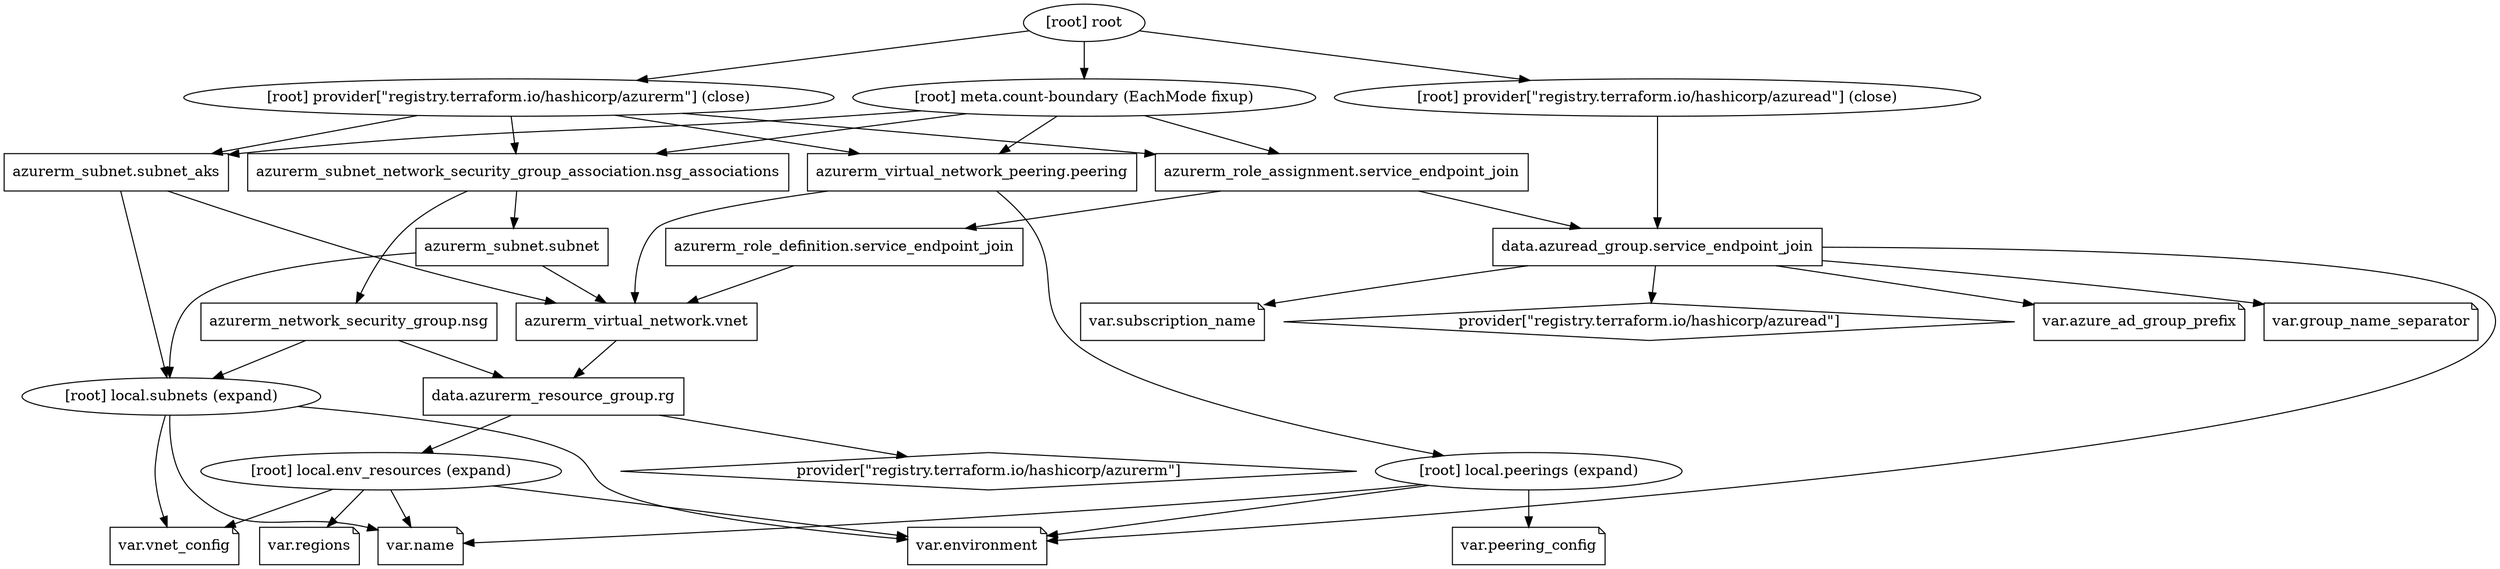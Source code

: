 digraph {
	compound = "true"
	newrank = "true"
	subgraph "root" {
		"[root] azurerm_network_security_group.nsg (expand)" [label = "azurerm_network_security_group.nsg", shape = "box"]
		"[root] azurerm_role_assignment.service_endpoint_join (expand)" [label = "azurerm_role_assignment.service_endpoint_join", shape = "box"]
		"[root] azurerm_role_definition.service_endpoint_join (expand)" [label = "azurerm_role_definition.service_endpoint_join", shape = "box"]
		"[root] azurerm_subnet.subnet (expand)" [label = "azurerm_subnet.subnet", shape = "box"]
		"[root] azurerm_subnet.subnet_aks (expand)" [label = "azurerm_subnet.subnet_aks", shape = "box"]
		"[root] azurerm_subnet_network_security_group_association.nsg_associations (expand)" [label = "azurerm_subnet_network_security_group_association.nsg_associations", shape = "box"]
		"[root] azurerm_virtual_network.vnet (expand)" [label = "azurerm_virtual_network.vnet", shape = "box"]
		"[root] azurerm_virtual_network_peering.peering (expand)" [label = "azurerm_virtual_network_peering.peering", shape = "box"]
		"[root] data.azuread_group.service_endpoint_join (expand)" [label = "data.azuread_group.service_endpoint_join", shape = "box"]
		"[root] data.azurerm_resource_group.rg (expand)" [label = "data.azurerm_resource_group.rg", shape = "box"]
		"[root] provider[\"registry.terraform.io/hashicorp/azuread\"]" [label = "provider[\"registry.terraform.io/hashicorp/azuread\"]", shape = "diamond"]
		"[root] provider[\"registry.terraform.io/hashicorp/azurerm\"]" [label = "provider[\"registry.terraform.io/hashicorp/azurerm\"]", shape = "diamond"]
		"[root] var.azure_ad_group_prefix" [label = "var.azure_ad_group_prefix", shape = "note"]
		"[root] var.environment" [label = "var.environment", shape = "note"]
		"[root] var.group_name_separator" [label = "var.group_name_separator", shape = "note"]
		"[root] var.name" [label = "var.name", shape = "note"]
		"[root] var.peering_config" [label = "var.peering_config", shape = "note"]
		"[root] var.regions" [label = "var.regions", shape = "note"]
		"[root] var.subscription_name" [label = "var.subscription_name", shape = "note"]
		"[root] var.vnet_config" [label = "var.vnet_config", shape = "note"]
		"[root] azurerm_network_security_group.nsg (expand)" -> "[root] data.azurerm_resource_group.rg (expand)"
		"[root] azurerm_network_security_group.nsg (expand)" -> "[root] local.subnets (expand)"
		"[root] azurerm_role_assignment.service_endpoint_join (expand)" -> "[root] azurerm_role_definition.service_endpoint_join (expand)"
		"[root] azurerm_role_assignment.service_endpoint_join (expand)" -> "[root] data.azuread_group.service_endpoint_join (expand)"
		"[root] azurerm_role_definition.service_endpoint_join (expand)" -> "[root] azurerm_virtual_network.vnet (expand)"
		"[root] azurerm_subnet.subnet (expand)" -> "[root] azurerm_virtual_network.vnet (expand)"
		"[root] azurerm_subnet.subnet (expand)" -> "[root] local.subnets (expand)"
		"[root] azurerm_subnet.subnet_aks (expand)" -> "[root] azurerm_virtual_network.vnet (expand)"
		"[root] azurerm_subnet.subnet_aks (expand)" -> "[root] local.subnets (expand)"
		"[root] azurerm_subnet_network_security_group_association.nsg_associations (expand)" -> "[root] azurerm_network_security_group.nsg (expand)"
		"[root] azurerm_subnet_network_security_group_association.nsg_associations (expand)" -> "[root] azurerm_subnet.subnet (expand)"
		"[root] azurerm_virtual_network.vnet (expand)" -> "[root] data.azurerm_resource_group.rg (expand)"
		"[root] azurerm_virtual_network_peering.peering (expand)" -> "[root] azurerm_virtual_network.vnet (expand)"
		"[root] azurerm_virtual_network_peering.peering (expand)" -> "[root] local.peerings (expand)"
		"[root] data.azuread_group.service_endpoint_join (expand)" -> "[root] provider[\"registry.terraform.io/hashicorp/azuread\"]"
		"[root] data.azuread_group.service_endpoint_join (expand)" -> "[root] var.azure_ad_group_prefix"
		"[root] data.azuread_group.service_endpoint_join (expand)" -> "[root] var.environment"
		"[root] data.azuread_group.service_endpoint_join (expand)" -> "[root] var.group_name_separator"
		"[root] data.azuread_group.service_endpoint_join (expand)" -> "[root] var.subscription_name"
		"[root] data.azurerm_resource_group.rg (expand)" -> "[root] local.env_resources (expand)"
		"[root] data.azurerm_resource_group.rg (expand)" -> "[root] provider[\"registry.terraform.io/hashicorp/azurerm\"]"
		"[root] local.env_resources (expand)" -> "[root] var.environment"
		"[root] local.env_resources (expand)" -> "[root] var.name"
		"[root] local.env_resources (expand)" -> "[root] var.regions"
		"[root] local.env_resources (expand)" -> "[root] var.vnet_config"
		"[root] local.peerings (expand)" -> "[root] var.environment"
		"[root] local.peerings (expand)" -> "[root] var.name"
		"[root] local.peerings (expand)" -> "[root] var.peering_config"
		"[root] local.subnets (expand)" -> "[root] var.environment"
		"[root] local.subnets (expand)" -> "[root] var.name"
		"[root] local.subnets (expand)" -> "[root] var.vnet_config"
		"[root] meta.count-boundary (EachMode fixup)" -> "[root] azurerm_role_assignment.service_endpoint_join (expand)"
		"[root] meta.count-boundary (EachMode fixup)" -> "[root] azurerm_subnet.subnet_aks (expand)"
		"[root] meta.count-boundary (EachMode fixup)" -> "[root] azurerm_subnet_network_security_group_association.nsg_associations (expand)"
		"[root] meta.count-boundary (EachMode fixup)" -> "[root] azurerm_virtual_network_peering.peering (expand)"
		"[root] provider[\"registry.terraform.io/hashicorp/azuread\"] (close)" -> "[root] data.azuread_group.service_endpoint_join (expand)"
		"[root] provider[\"registry.terraform.io/hashicorp/azurerm\"] (close)" -> "[root] azurerm_role_assignment.service_endpoint_join (expand)"
		"[root] provider[\"registry.terraform.io/hashicorp/azurerm\"] (close)" -> "[root] azurerm_subnet.subnet_aks (expand)"
		"[root] provider[\"registry.terraform.io/hashicorp/azurerm\"] (close)" -> "[root] azurerm_subnet_network_security_group_association.nsg_associations (expand)"
		"[root] provider[\"registry.terraform.io/hashicorp/azurerm\"] (close)" -> "[root] azurerm_virtual_network_peering.peering (expand)"
		"[root] root" -> "[root] meta.count-boundary (EachMode fixup)"
		"[root] root" -> "[root] provider[\"registry.terraform.io/hashicorp/azuread\"] (close)"
		"[root] root" -> "[root] provider[\"registry.terraform.io/hashicorp/azurerm\"] (close)"
	}
}

